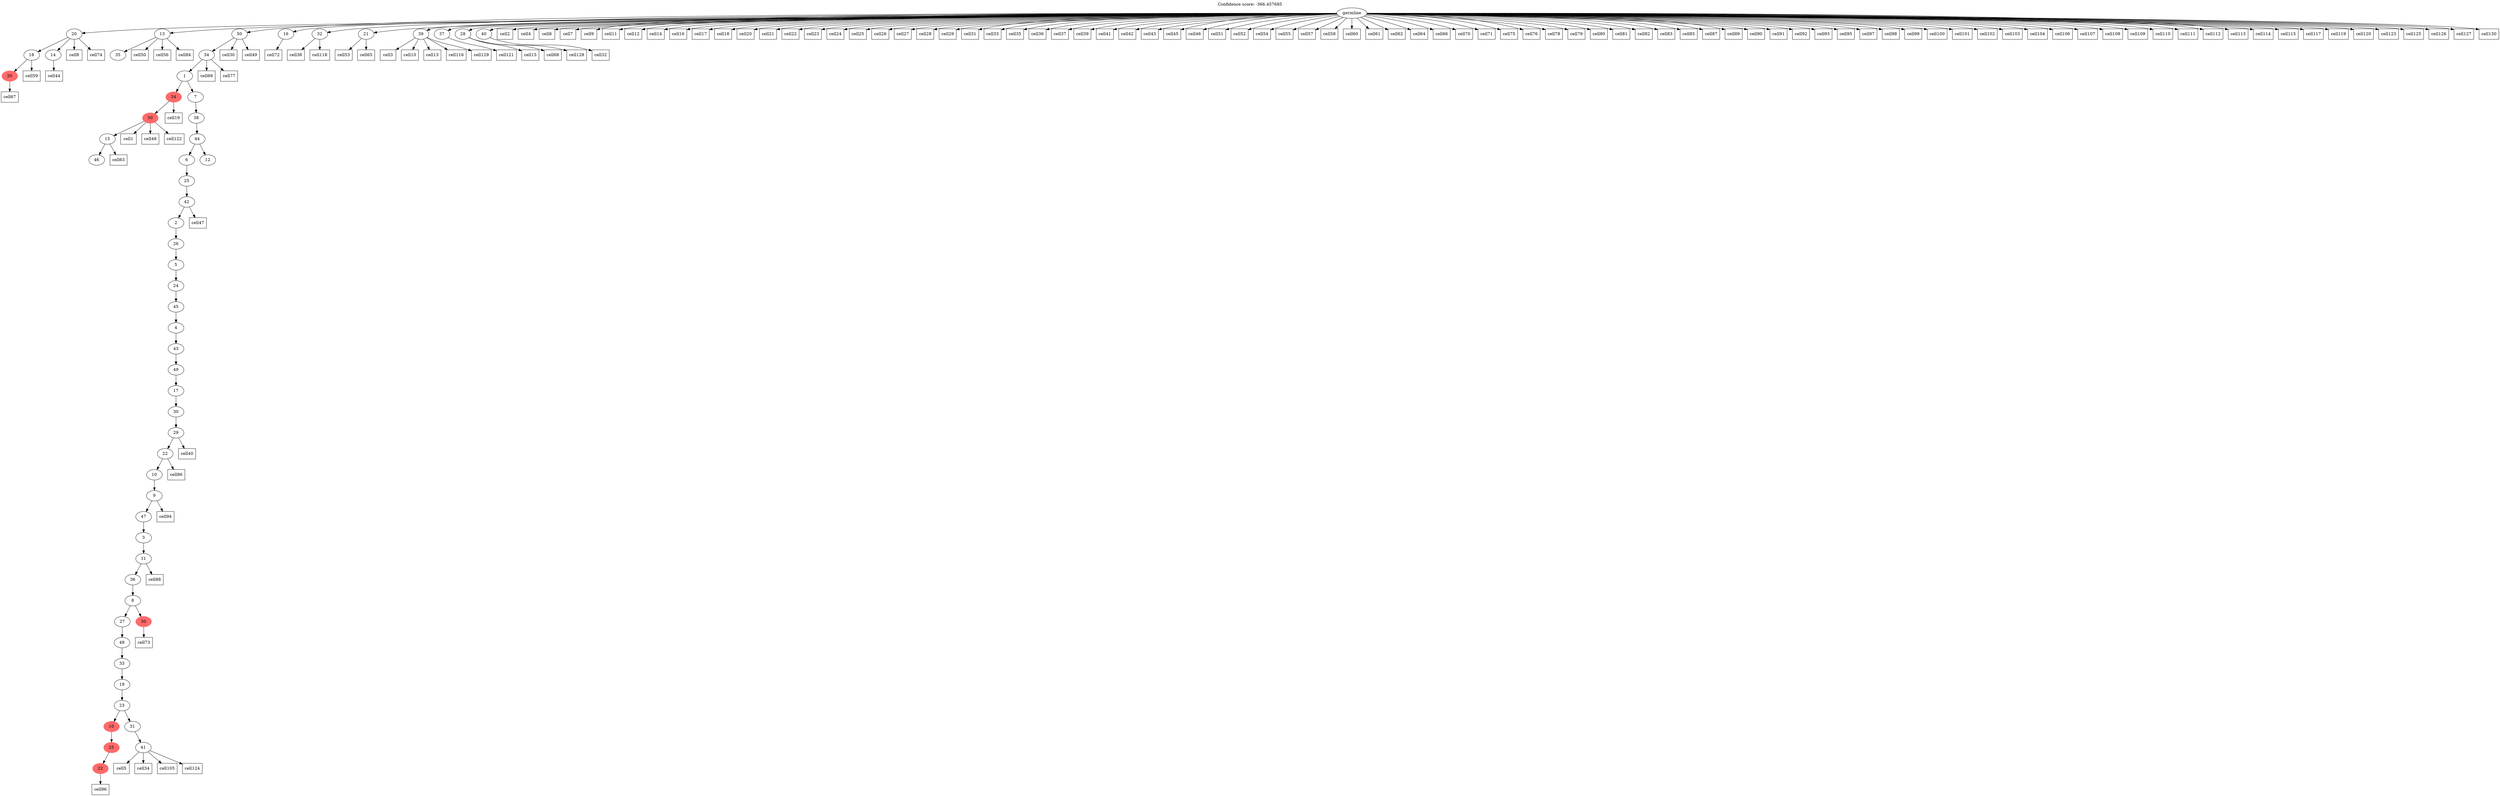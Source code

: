 digraph g {
	"51" -> "52";
	"52" [color=indianred1, style=filled, label="20"];
	"50" -> "51";
	"51" [label="18"];
	"50" -> "53";
	"53" [label="14"];
	"47" -> "48";
	"48" [label="35"];
	"43" -> "44";
	"44" [label="46"];
	"42" -> "43";
	"43" [label="15"];
	"41" -> "42";
	"42" [color=indianred1, style=filled, label="50"];
	"37" -> "38";
	"38" [color=indianred1, style=filled, label="22"];
	"36" -> "37";
	"37" [color=indianred1, style=filled, label="25"];
	"34" -> "35";
	"35" [label="41"];
	"33" -> "34";
	"34" [label="31"];
	"33" -> "36";
	"36" [color=indianred1, style=filled, label="10"];
	"32" -> "33";
	"33" [label="23"];
	"31" -> "32";
	"32" [label="19"];
	"30" -> "31";
	"31" [label="33"];
	"29" -> "30";
	"30" [label="48"];
	"28" -> "29";
	"29" [label="27"];
	"28" -> "39";
	"39" [color=indianred1, style=filled, label="30"];
	"27" -> "28";
	"28" [label="8"];
	"26" -> "27";
	"27" [label="36"];
	"25" -> "26";
	"26" [label="11"];
	"24" -> "25";
	"25" [label="3"];
	"23" -> "24";
	"24" [label="47"];
	"22" -> "23";
	"23" [label="9"];
	"21" -> "22";
	"22" [label="10"];
	"20" -> "21";
	"21" [label="22"];
	"19" -> "20";
	"20" [label="29"];
	"18" -> "19";
	"19" [label="30"];
	"17" -> "18";
	"18" [label="17"];
	"16" -> "17";
	"17" [label="49"];
	"15" -> "16";
	"16" [label="43"];
	"14" -> "15";
	"15" [label="4"];
	"13" -> "14";
	"14" [label="45"];
	"12" -> "13";
	"13" [label="24"];
	"11" -> "12";
	"12" [label="5"];
	"10" -> "11";
	"11" [label="26"];
	"9" -> "10";
	"10" [label="2"];
	"8" -> "9";
	"9" [label="42"];
	"7" -> "8";
	"8" [label="25"];
	"6" -> "7";
	"7" [label="6"];
	"6" -> "40";
	"40" [label="12"];
	"5" -> "6";
	"6" [label="44"];
	"4" -> "5";
	"5" [label="38"];
	"3" -> "4";
	"4" [label="7"];
	"3" -> "41";
	"41" [color=indianred1, style=filled, label="34"];
	"2" -> "3";
	"3" [label="1"];
	"1" -> "2";
	"2" [label="34"];
	"0" -> "1";
	"1" [label="50"];
	"0" -> "45";
	"45" [label="16"];
	"0" -> "46";
	"46" [label="32"];
	"0" -> "47";
	"47" [label="13"];
	"0" -> "49";
	"49" [label="21"];
	"0" -> "50";
	"50" [label="20"];
	"0" -> "54";
	"54" [label="39"];
	"0" -> "55";
	"55" [label="37"];
	"0" -> "56";
	"56" [label="28"];
	"0" -> "57";
	"57" [label="40"];
	"0" [label="germline"];
	"42" -> "cell1";
	"cell1" [shape=box];
	"0" -> "cell2";
	"cell2" [shape=box];
	"54" -> "cell3";
	"cell3" [shape=box];
	"0" -> "cell4";
	"cell4" [shape=box];
	"35" -> "cell5";
	"cell5" [shape=box];
	"0" -> "cell6";
	"cell6" [shape=box];
	"0" -> "cell7";
	"cell7" [shape=box];
	"50" -> "cell8";
	"cell8" [shape=box];
	"0" -> "cell9";
	"cell9" [shape=box];
	"54" -> "cell10";
	"cell10" [shape=box];
	"0" -> "cell11";
	"cell11" [shape=box];
	"0" -> "cell12";
	"cell12" [shape=box];
	"54" -> "cell13";
	"cell13" [shape=box];
	"0" -> "cell14";
	"cell14" [shape=box];
	"56" -> "cell15";
	"cell15" [shape=box];
	"0" -> "cell16";
	"cell16" [shape=box];
	"0" -> "cell17";
	"cell17" [shape=box];
	"0" -> "cell18";
	"cell18" [shape=box];
	"41" -> "cell19";
	"cell19" [shape=box];
	"0" -> "cell20";
	"cell20" [shape=box];
	"0" -> "cell21";
	"cell21" [shape=box];
	"0" -> "cell22";
	"cell22" [shape=box];
	"0" -> "cell23";
	"cell23" [shape=box];
	"0" -> "cell24";
	"cell24" [shape=box];
	"0" -> "cell25";
	"cell25" [shape=box];
	"0" -> "cell26";
	"cell26" [shape=box];
	"0" -> "cell27";
	"cell27" [shape=box];
	"0" -> "cell28";
	"cell28" [shape=box];
	"0" -> "cell29";
	"cell29" [shape=box];
	"1" -> "cell30";
	"cell30" [shape=box];
	"0" -> "cell31";
	"cell31" [shape=box];
	"57" -> "cell32";
	"cell32" [shape=box];
	"0" -> "cell33";
	"cell33" [shape=box];
	"35" -> "cell34";
	"cell34" [shape=box];
	"0" -> "cell35";
	"cell35" [shape=box];
	"0" -> "cell36";
	"cell36" [shape=box];
	"0" -> "cell37";
	"cell37" [shape=box];
	"46" -> "cell38";
	"cell38" [shape=box];
	"0" -> "cell39";
	"cell39" [shape=box];
	"20" -> "cell40";
	"cell40" [shape=box];
	"0" -> "cell41";
	"cell41" [shape=box];
	"0" -> "cell42";
	"cell42" [shape=box];
	"0" -> "cell43";
	"cell43" [shape=box];
	"53" -> "cell44";
	"cell44" [shape=box];
	"0" -> "cell45";
	"cell45" [shape=box];
	"0" -> "cell46";
	"cell46" [shape=box];
	"9" -> "cell47";
	"cell47" [shape=box];
	"42" -> "cell48";
	"cell48" [shape=box];
	"1" -> "cell49";
	"cell49" [shape=box];
	"47" -> "cell50";
	"cell50" [shape=box];
	"0" -> "cell51";
	"cell51" [shape=box];
	"0" -> "cell52";
	"cell52" [shape=box];
	"49" -> "cell53";
	"cell53" [shape=box];
	"0" -> "cell54";
	"cell54" [shape=box];
	"0" -> "cell55";
	"cell55" [shape=box];
	"47" -> "cell56";
	"cell56" [shape=box];
	"0" -> "cell57";
	"cell57" [shape=box];
	"0" -> "cell58";
	"cell58" [shape=box];
	"51" -> "cell59";
	"cell59" [shape=box];
	"0" -> "cell60";
	"cell60" [shape=box];
	"0" -> "cell61";
	"cell61" [shape=box];
	"0" -> "cell62";
	"cell62" [shape=box];
	"43" -> "cell63";
	"cell63" [shape=box];
	"0" -> "cell64";
	"cell64" [shape=box];
	"49" -> "cell65";
	"cell65" [shape=box];
	"0" -> "cell66";
	"cell66" [shape=box];
	"52" -> "cell67";
	"cell67" [shape=box];
	"56" -> "cell68";
	"cell68" [shape=box];
	"2" -> "cell69";
	"cell69" [shape=box];
	"0" -> "cell70";
	"cell70" [shape=box];
	"0" -> "cell71";
	"cell71" [shape=box];
	"45" -> "cell72";
	"cell72" [shape=box];
	"39" -> "cell73";
	"cell73" [shape=box];
	"50" -> "cell74";
	"cell74" [shape=box];
	"0" -> "cell75";
	"cell75" [shape=box];
	"0" -> "cell76";
	"cell76" [shape=box];
	"2" -> "cell77";
	"cell77" [shape=box];
	"0" -> "cell78";
	"cell78" [shape=box];
	"0" -> "cell79";
	"cell79" [shape=box];
	"0" -> "cell80";
	"cell80" [shape=box];
	"0" -> "cell81";
	"cell81" [shape=box];
	"0" -> "cell82";
	"cell82" [shape=box];
	"0" -> "cell83";
	"cell83" [shape=box];
	"47" -> "cell84";
	"cell84" [shape=box];
	"0" -> "cell85";
	"cell85" [shape=box];
	"21" -> "cell86";
	"cell86" [shape=box];
	"0" -> "cell87";
	"cell87" [shape=box];
	"26" -> "cell88";
	"cell88" [shape=box];
	"0" -> "cell89";
	"cell89" [shape=box];
	"0" -> "cell90";
	"cell90" [shape=box];
	"0" -> "cell91";
	"cell91" [shape=box];
	"0" -> "cell92";
	"cell92" [shape=box];
	"0" -> "cell93";
	"cell93" [shape=box];
	"23" -> "cell94";
	"cell94" [shape=box];
	"0" -> "cell95";
	"cell95" [shape=box];
	"38" -> "cell96";
	"cell96" [shape=box];
	"0" -> "cell97";
	"cell97" [shape=box];
	"0" -> "cell98";
	"cell98" [shape=box];
	"0" -> "cell99";
	"cell99" [shape=box];
	"0" -> "cell100";
	"cell100" [shape=box];
	"0" -> "cell101";
	"cell101" [shape=box];
	"0" -> "cell102";
	"cell102" [shape=box];
	"0" -> "cell103";
	"cell103" [shape=box];
	"0" -> "cell104";
	"cell104" [shape=box];
	"35" -> "cell105";
	"cell105" [shape=box];
	"0" -> "cell106";
	"cell106" [shape=box];
	"0" -> "cell107";
	"cell107" [shape=box];
	"0" -> "cell108";
	"cell108" [shape=box];
	"0" -> "cell109";
	"cell109" [shape=box];
	"0" -> "cell110";
	"cell110" [shape=box];
	"0" -> "cell111";
	"cell111" [shape=box];
	"0" -> "cell112";
	"cell112" [shape=box];
	"0" -> "cell113";
	"cell113" [shape=box];
	"0" -> "cell114";
	"cell114" [shape=box];
	"0" -> "cell115";
	"cell115" [shape=box];
	"54" -> "cell116";
	"cell116" [shape=box];
	"0" -> "cell117";
	"cell117" [shape=box];
	"46" -> "cell118";
	"cell118" [shape=box];
	"0" -> "cell119";
	"cell119" [shape=box];
	"0" -> "cell120";
	"cell120" [shape=box];
	"55" -> "cell121";
	"cell121" [shape=box];
	"42" -> "cell122";
	"cell122" [shape=box];
	"0" -> "cell123";
	"cell123" [shape=box];
	"35" -> "cell124";
	"cell124" [shape=box];
	"0" -> "cell125";
	"cell125" [shape=box];
	"0" -> "cell126";
	"cell126" [shape=box];
	"0" -> "cell127";
	"cell127" [shape=box];
	"56" -> "cell128";
	"cell128" [shape=box];
	"54" -> "cell129";
	"cell129" [shape=box];
	"0" -> "cell130";
	"cell130" [shape=box];
	labelloc="t";
	label="Confidence score: -366.457685";
}
